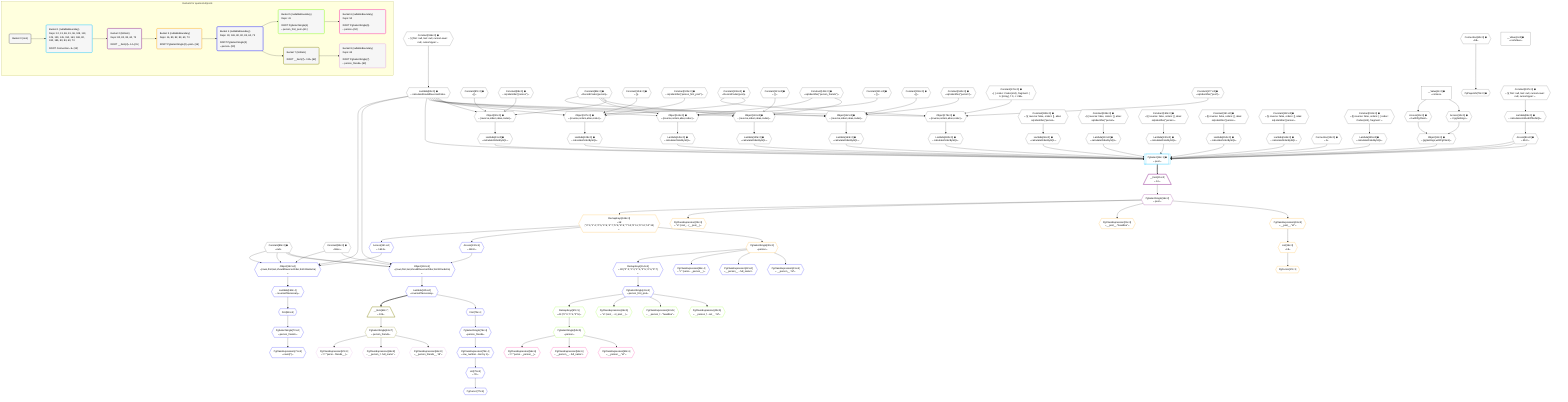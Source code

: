 %%{init: {'themeVariables': { 'fontSize': '12px'}}}%%
graph TD
    classDef path fill:#eee,stroke:#000,color:#000
    classDef plan fill:#fff,stroke-width:1px,color:#000
    classDef itemplan fill:#fff,stroke-width:2px,color:#000
    classDef unbatchedplan fill:#dff,stroke-width:1px,color:#000
    classDef sideeffectplan fill:#fcc,stroke-width:2px,color:#000
    classDef bucket fill:#f6f6f6,color:#000,stroke-width:2px,text-align:left


    %% plan dependencies
    Object90{{"Object[90∈0] ➊<br />ᐸ{reverse,orders,alias,codec}ᐳ"}}:::plan
    Lambda82{{"Lambda[82∈0] ➊<br />ᐸcalculateShouldReverseOrderᐳ"}}:::plan
    Constant87{{"Constant[87∈0] ➊<br />ᐸ[]ᐳ"}}:::plan
    Constant88{{"Constant[88∈0] ➊<br />ᐸsql.identifier(”person”)ᐳ"}}:::plan
    Constant89{{"Constant[89∈0] ➊<br />ᐸRecordCodec(person)ᐳ"}}:::plan
    Lambda82 & Constant87 & Constant88 & Constant89 --> Object90
    Object107{{"Object[107∈0] ➊<br />ᐸ{reverse,orders,alias,codec}ᐳ"}}:::plan
    Constant104{{"Constant[104∈0] ➊<br />ᐸ[]ᐳ"}}:::plan
    Constant105{{"Constant[105∈0] ➊<br />ᐸsql.identifier(”person_first_post”)ᐳ"}}:::plan
    Constant106{{"Constant[106∈0] ➊<br />ᐸRecordCodec(post)ᐳ"}}:::plan
    Lambda82 & Constant104 & Constant105 & Constant106 --> Object107
    Object124{{"Object[124∈0] ➊<br />ᐸ{reverse,orders,alias,codec}ᐳ"}}:::plan
    Constant121{{"Constant[121∈0] ➊<br />ᐸ[]ᐳ"}}:::plan
    Constant122{{"Constant[122∈0] ➊<br />ᐸsql.identifier(”person_friends”)ᐳ"}}:::plan
    Lambda82 & Constant121 & Constant122 & Constant89 --> Object124
    Object144{{"Object[144∈0] ➊<br />ᐸ{reverse,orders,alias,codec}ᐳ"}}:::plan
    Constant141{{"Constant[141∈0] ➊<br />ᐸ[]ᐳ"}}:::plan
    Lambda82 & Constant141 & Constant122 & Constant89 --> Object144
    Object162{{"Object[162∈0] ➊<br />ᐸ{reverse,orders,alias,codec}ᐳ"}}:::plan
    Constant159{{"Constant[159∈0] ➊<br />ᐸ[]ᐳ"}}:::plan
    Constant160{{"Constant[160∈0] ➊<br />ᐸsql.identifier(”person”)ᐳ"}}:::plan
    Lambda82 & Constant159 & Constant160 & Constant89 --> Object162
    Object179{{"Object[179∈0] ➊<br />ᐸ{reverse,orders,alias,codec}ᐳ"}}:::plan
    Constant176{{"Constant[176∈0] ➊<br />ᐸ[ { codec: Codec(int4), fragment: { n: [Array], f: 0, c: 266ᐳ"}}:::plan
    Constant177{{"Constant[177∈0] ➊<br />ᐸsql.identifier(”post”)ᐳ"}}:::plan
    Lambda82 & Constant176 & Constant177 & Constant106 --> Object179
    Object12{{"Object[12∈0] ➊<br />ᐸ{pgSettings,withPgClient}ᐳ"}}:::plan
    Access10{{"Access[10∈0] ➊<br />ᐸ2.pgSettingsᐳ"}}:::plan
    Access11{{"Access[11∈0] ➊<br />ᐸ2.withPgClientᐳ"}}:::plan
    Access10 & Access11 --> Object12
    __Value2["__Value[2∈0] ➊<br />ᐸcontextᐳ"]:::plan
    __Value2 --> Access10
    __Value2 --> Access11
    PgPageInfo73{{"PgPageInfo[73∈0] ➊"}}:::plan
    Connection60{{"Connection[60∈0] ➊<br />ᐸ58ᐳ"}}:::plan
    Connection60 --> PgPageInfo73
    Constant186{{"Constant[186∈0] ➊<br />ᐸ§{ first: null, last: null, cursorLower: null, cursorUpper: ᐳ"}}:::plan
    Constant186 --> Lambda82
    Lambda85{{"Lambda[85∈0] ➊<br />ᐸcalculateLimitAndOffsetSQLᐳ"}}:::plan
    Constant187{{"Constant[187∈0] ➊<br />ᐸ§{ first: null, last: null, cursorLower: null, cursorUpper: ᐳ"}}:::plan
    Constant187 --> Lambda85
    Access86{{"Access[86∈0] ➊<br />ᐸ85.0ᐳ"}}:::plan
    Lambda85 --> Access86
    Lambda91{{"Lambda[91∈0] ➊<br />ᐸcalculateOrderBySQLᐳ"}}:::plan
    Object90 --> Lambda91
    Lambda96{{"Lambda[96∈0] ➊<br />ᐸcalculateOrderBySQLᐳ"}}:::plan
    Constant188{{"Constant[188∈0] ➊<br />ᐸ§{ reverse: false, orders: [], alias: sql.identifier(”personᐳ"}}:::plan
    Constant188 --> Lambda96
    Lambda108{{"Lambda[108∈0] ➊<br />ᐸcalculateOrderBySQLᐳ"}}:::plan
    Object107 --> Lambda108
    Lambda113{{"Lambda[113∈0] ➊<br />ᐸcalculateOrderBySQLᐳ"}}:::plan
    Constant189{{"Constant[189∈0] ➊<br />ᐸ§{ reverse: false, orders: [], alias: sql.identifier(”personᐳ"}}:::plan
    Constant189 --> Lambda113
    Lambda125{{"Lambda[125∈0] ➊<br />ᐸcalculateOrderBySQLᐳ"}}:::plan
    Object124 --> Lambda125
    Lambda130{{"Lambda[130∈0] ➊<br />ᐸcalculateOrderBySQLᐳ"}}:::plan
    Constant190{{"Constant[190∈0] ➊<br />ᐸ§{ reverse: false, orders: [], alias: sql.identifier(”personᐳ"}}:::plan
    Constant190 --> Lambda130
    Lambda145{{"Lambda[145∈0] ➊<br />ᐸcalculateOrderBySQLᐳ"}}:::plan
    Object144 --> Lambda145
    Lambda150{{"Lambda[150∈0] ➊<br />ᐸcalculateOrderBySQLᐳ"}}:::plan
    Constant191{{"Constant[191∈0] ➊<br />ᐸ§{ reverse: false, orders: [], alias: sql.identifier(”personᐳ"}}:::plan
    Constant191 --> Lambda150
    Lambda163{{"Lambda[163∈0] ➊<br />ᐸcalculateOrderBySQLᐳ"}}:::plan
    Object162 --> Lambda163
    Lambda168{{"Lambda[168∈0] ➊<br />ᐸcalculateOrderBySQLᐳ"}}:::plan
    Constant192{{"Constant[192∈0] ➊<br />ᐸ§{ reverse: false, orders: [], alias: sql.identifier(”personᐳ"}}:::plan
    Constant192 --> Lambda168
    Lambda180{{"Lambda[180∈0] ➊<br />ᐸcalculateOrderBySQLᐳ"}}:::plan
    Object179 --> Lambda180
    Lambda185{{"Lambda[185∈0] ➊<br />ᐸcalculateOrderBySQLᐳ"}}:::plan
    Constant193{{"Constant[193∈0] ➊<br />ᐸ§{ reverse: false, orders: [ { codec: Codec(int4), fragment:ᐳ"}}:::plan
    Constant193 --> Lambda185
    __Value4["__Value[4∈0] ➊<br />ᐸrootValueᐳ"]:::plan
    Connection13{{"Connection[13∈0] ➊<br />ᐸ9ᐳ"}}:::plan
    Constant80{{"Constant[80∈0] ➊<br />ᐸnullᐳ"}}:::plan
    Constant83{{"Constant[83∈0] ➊<br />ᐸfalseᐳ"}}:::plan
    PgSelect14[["PgSelect[14∈1] ➊<br />ᐸpostᐳ"]]:::plan
    Object12 & Connection13 & Access86 & Lambda91 & Lambda96 & Lambda108 & Lambda113 & Lambda125 & Lambda130 & Lambda145 & Lambda150 & Access86 & Lambda163 & Lambda168 & Lambda82 & Access86 & Lambda180 & Lambda185 --> PgSelect14
    __Item15[/"__Item[15∈2]<br />ᐸ14ᐳ"\]:::itemplan
    PgSelect14 ==> __Item15
    PgSelectSingle16{{"PgSelectSingle[16∈2]<br />ᐸpostᐳ"}}:::plan
    __Item15 --> PgSelectSingle16
    PgCursor17{{"PgCursor[17∈3]"}}:::plan
    List19{{"List[19∈3]<br />ᐸ18ᐳ"}}:::plan
    List19 --> PgCursor17
    PgClassExpression18{{"PgClassExpression[18∈3]<br />ᐸ__post__.”id”ᐳ"}}:::plan
    PgSelectSingle16 --> PgClassExpression18
    PgClassExpression18 --> List19
    PgClassExpression21{{"PgClassExpression[21∈3]<br />ᐸ__post__.”headline”ᐳ"}}:::plan
    PgSelectSingle16 --> PgClassExpression21
    PgClassExpression23{{"PgClassExpression[23∈3]<br />ᐸ”a”.”post_...(__post__)ᐳ"}}:::plan
    PgSelectSingle16 --> PgClassExpression23
    PgSelectSingle30{{"PgSelectSingle[30∈3]<br />ᐸpersonᐳ"}}:::plan
    RemapKeys169{{"RemapKeys[169∈3]<br />ᐸ16:{”0”:3,”1”:4,”2”:5,”3”:6,”4”:7,”5”:8,”6”:9,”7”:10,”8”:11,”9”:12,”10”:13}ᐳ"}}:::plan
    RemapKeys169 --> PgSelectSingle30
    PgSelectSingle16 --> RemapKeys169
    Object134{{"Object[134∈4]<br />ᐸ{rows,first,last,shouldReverseOrder,fetchOneExtra}ᐳ"}}:::plan
    Access132{{"Access[132∈4]<br />ᐸ169.8ᐳ"}}:::plan
    Access132 & Constant80 & Constant80 & Lambda82 & Constant83 --> Object134
    Object152{{"Object[152∈4]<br />ᐸ{rows,first,last,shouldReverseOrder,fetchOneExtra}ᐳ"}}:::plan
    Access151{{"Access[151∈4]<br />ᐸ169.9ᐳ"}}:::plan
    Access151 & Constant80 & Constant80 & Lambda82 & Constant83 --> Object152
    PgClassExpression31{{"PgClassExpression[31∈4]<br />ᐸ__person__.”id”ᐳ"}}:::plan
    PgSelectSingle30 --> PgClassExpression31
    PgClassExpression32{{"PgClassExpression[32∈4]<br />ᐸ__person__...full_name”ᐳ"}}:::plan
    PgSelectSingle30 --> PgClassExpression32
    PgClassExpression34{{"PgClassExpression[34∈4]<br />ᐸ”c”.”perso..._person__)ᐳ"}}:::plan
    PgSelectSingle30 --> PgClassExpression34
    PgSelectSingle41{{"PgSelectSingle[41∈4]<br />ᐸperson_first_postᐳ"}}:::plan
    RemapKeys114{{"RemapKeys[114∈4]<br />ᐸ30:{”0”:2,”1”:3,”2”:4,”3”:5,”4”:6,”5”:7}ᐳ"}}:::plan
    RemapKeys114 --> PgSelectSingle41
    First69{{"First[69∈4]"}}:::plan
    Lambda153{{"Lambda[153∈4]<br />ᐸreverseIfNecessaryᐳ"}}:::plan
    Lambda153 --> First69
    PgSelectSingle70{{"PgSelectSingle[70∈4]<br />ᐸperson_friendsᐳ"}}:::plan
    First69 --> PgSelectSingle70
    PgClassExpression71{{"PgClassExpression[71∈4]<br />ᐸcount(*)ᐳ"}}:::plan
    PgSelectSingle70 --> PgClassExpression71
    First75{{"First[75∈4]"}}:::plan
    Lambda135{{"Lambda[135∈4]<br />ᐸreverseIfNecessaryᐳ"}}:::plan
    Lambda135 --> First75
    PgSelectSingle76{{"PgSelectSingle[76∈4]<br />ᐸperson_friendsᐳ"}}:::plan
    First75 --> PgSelectSingle76
    PgCursor77{{"PgCursor[77∈4]"}}:::plan
    List79{{"List[79∈4]<br />ᐸ78ᐳ"}}:::plan
    List79 --> PgCursor77
    PgClassExpression78{{"PgClassExpression[78∈4]<br />ᐸrow_number...tion by 1)ᐳ"}}:::plan
    PgSelectSingle76 --> PgClassExpression78
    PgClassExpression78 --> List79
    PgSelectSingle30 --> RemapKeys114
    RemapKeys169 --> Access132
    Object134 --> Lambda135
    RemapKeys169 --> Access151
    Object152 --> Lambda153
    PgClassExpression42{{"PgClassExpression[42∈5]<br />ᐸ__person_f...ost__.”id”ᐳ"}}:::plan
    PgSelectSingle41 --> PgClassExpression42
    PgClassExpression43{{"PgClassExpression[43∈5]<br />ᐸ__person_f...”headline”ᐳ"}}:::plan
    PgSelectSingle41 --> PgClassExpression43
    PgClassExpression45{{"PgClassExpression[45∈5]<br />ᐸ”a”.”post_...st_post__)ᐳ"}}:::plan
    PgSelectSingle41 --> PgClassExpression45
    PgSelectSingle52{{"PgSelectSingle[52∈5]<br />ᐸpersonᐳ"}}:::plan
    RemapKeys97{{"RemapKeys[97∈5]<br />ᐸ41:{”0”:3,”1”:4,”2”:5}ᐳ"}}:::plan
    RemapKeys97 --> PgSelectSingle52
    PgSelectSingle41 --> RemapKeys97
    PgClassExpression53{{"PgClassExpression[53∈6]<br />ᐸ__person__.”id”ᐳ"}}:::plan
    PgSelectSingle52 --> PgClassExpression53
    PgClassExpression54{{"PgClassExpression[54∈6]<br />ᐸ__person__...full_name”ᐳ"}}:::plan
    PgSelectSingle52 --> PgClassExpression54
    PgClassExpression56{{"PgClassExpression[56∈6]<br />ᐸ”c”.”perso..._person__)ᐳ"}}:::plan
    PgSelectSingle52 --> PgClassExpression56
    __Item62[/"__Item[62∈7]<br />ᐸ135ᐳ"\]:::itemplan
    Lambda135 ==> __Item62
    PgSelectSingle63{{"PgSelectSingle[63∈7]<br />ᐸperson_friendsᐳ"}}:::plan
    __Item62 --> PgSelectSingle63
    PgClassExpression64{{"PgClassExpression[64∈8]<br />ᐸ__person_friends__.”id”ᐳ"}}:::plan
    PgSelectSingle63 --> PgClassExpression64
    PgClassExpression65{{"PgClassExpression[65∈8]<br />ᐸ__person_f...full_name”ᐳ"}}:::plan
    PgSelectSingle63 --> PgClassExpression65
    PgClassExpression67{{"PgClassExpression[67∈8]<br />ᐸ”c”.”perso...friends__)ᐳ"}}:::plan
    PgSelectSingle63 --> PgClassExpression67

    %% define steps

    subgraph "Buckets for queries/v4/posts"
    Bucket0("Bucket 0 (root)"):::bucket
    classDef bucket0 stroke:#696969
    class Bucket0,__Value2,__Value4,Access10,Access11,Object12,Connection13,Connection60,PgPageInfo73,Constant80,Lambda82,Constant83,Lambda85,Access86,Constant87,Constant88,Constant89,Object90,Lambda91,Lambda96,Constant104,Constant105,Constant106,Object107,Lambda108,Lambda113,Constant121,Constant122,Object124,Lambda125,Lambda130,Constant141,Object144,Lambda145,Lambda150,Constant159,Constant160,Object162,Lambda163,Lambda168,Constant176,Constant177,Object179,Lambda180,Lambda185,Constant186,Constant187,Constant188,Constant189,Constant190,Constant191,Constant192,Constant193 bucket0
    Bucket1("Bucket 1 (nullableBoundary)<br />Deps: 12, 13, 86, 91, 96, 108, 113, 125, 130, 145, 150, 163, 168, 82, 180, 185, 80, 83, 60, 73<br /><br />ROOT Connectionᐸ9ᐳ[13]"):::bucket
    classDef bucket1 stroke:#00bfff
    class Bucket1,PgSelect14 bucket1
    Bucket2("Bucket 2 (listItem)<br />Deps: 80, 82, 83, 60, 73<br /><br />ROOT __Item{2}ᐸ14ᐳ[15]"):::bucket
    classDef bucket2 stroke:#7f007f
    class Bucket2,__Item15,PgSelectSingle16 bucket2
    Bucket3("Bucket 3 (nullableBoundary)<br />Deps: 16, 80, 82, 83, 60, 73<br /><br />ROOT PgSelectSingle{2}ᐸpostᐳ[16]"):::bucket
    classDef bucket3 stroke:#ffa500
    class Bucket3,PgCursor17,PgClassExpression18,List19,PgClassExpression21,PgClassExpression23,PgSelectSingle30,RemapKeys169 bucket3
    Bucket4("Bucket 4 (nullableBoundary)<br />Deps: 30, 169, 80, 82, 83, 60, 73<br /><br />ROOT PgSelectSingle{3}ᐸpersonᐳ[30]"):::bucket
    classDef bucket4 stroke:#0000ff
    class Bucket4,PgClassExpression31,PgClassExpression32,PgClassExpression34,PgSelectSingle41,First69,PgSelectSingle70,PgClassExpression71,First75,PgSelectSingle76,PgCursor77,PgClassExpression78,List79,RemapKeys114,Access132,Object134,Lambda135,Access151,Object152,Lambda153 bucket4
    Bucket5("Bucket 5 (nullableBoundary)<br />Deps: 41<br /><br />ROOT PgSelectSingle{4}ᐸperson_first_postᐳ[41]"):::bucket
    classDef bucket5 stroke:#7fff00
    class Bucket5,PgClassExpression42,PgClassExpression43,PgClassExpression45,PgSelectSingle52,RemapKeys97 bucket5
    Bucket6("Bucket 6 (nullableBoundary)<br />Deps: 52<br /><br />ROOT PgSelectSingle{5}ᐸpersonᐳ[52]"):::bucket
    classDef bucket6 stroke:#ff1493
    class Bucket6,PgClassExpression53,PgClassExpression54,PgClassExpression56 bucket6
    Bucket7("Bucket 7 (listItem)<br /><br />ROOT __Item{7}ᐸ135ᐳ[62]"):::bucket
    classDef bucket7 stroke:#808000
    class Bucket7,__Item62,PgSelectSingle63 bucket7
    Bucket8("Bucket 8 (nullableBoundary)<br />Deps: 63<br /><br />ROOT PgSelectSingle{7}ᐸperson_friendsᐳ[63]"):::bucket
    classDef bucket8 stroke:#dda0dd
    class Bucket8,PgClassExpression64,PgClassExpression65,PgClassExpression67 bucket8
    Bucket0 --> Bucket1
    Bucket1 --> Bucket2
    Bucket2 --> Bucket3
    Bucket3 --> Bucket4
    Bucket4 --> Bucket5 & Bucket7
    Bucket5 --> Bucket6
    Bucket7 --> Bucket8
    end